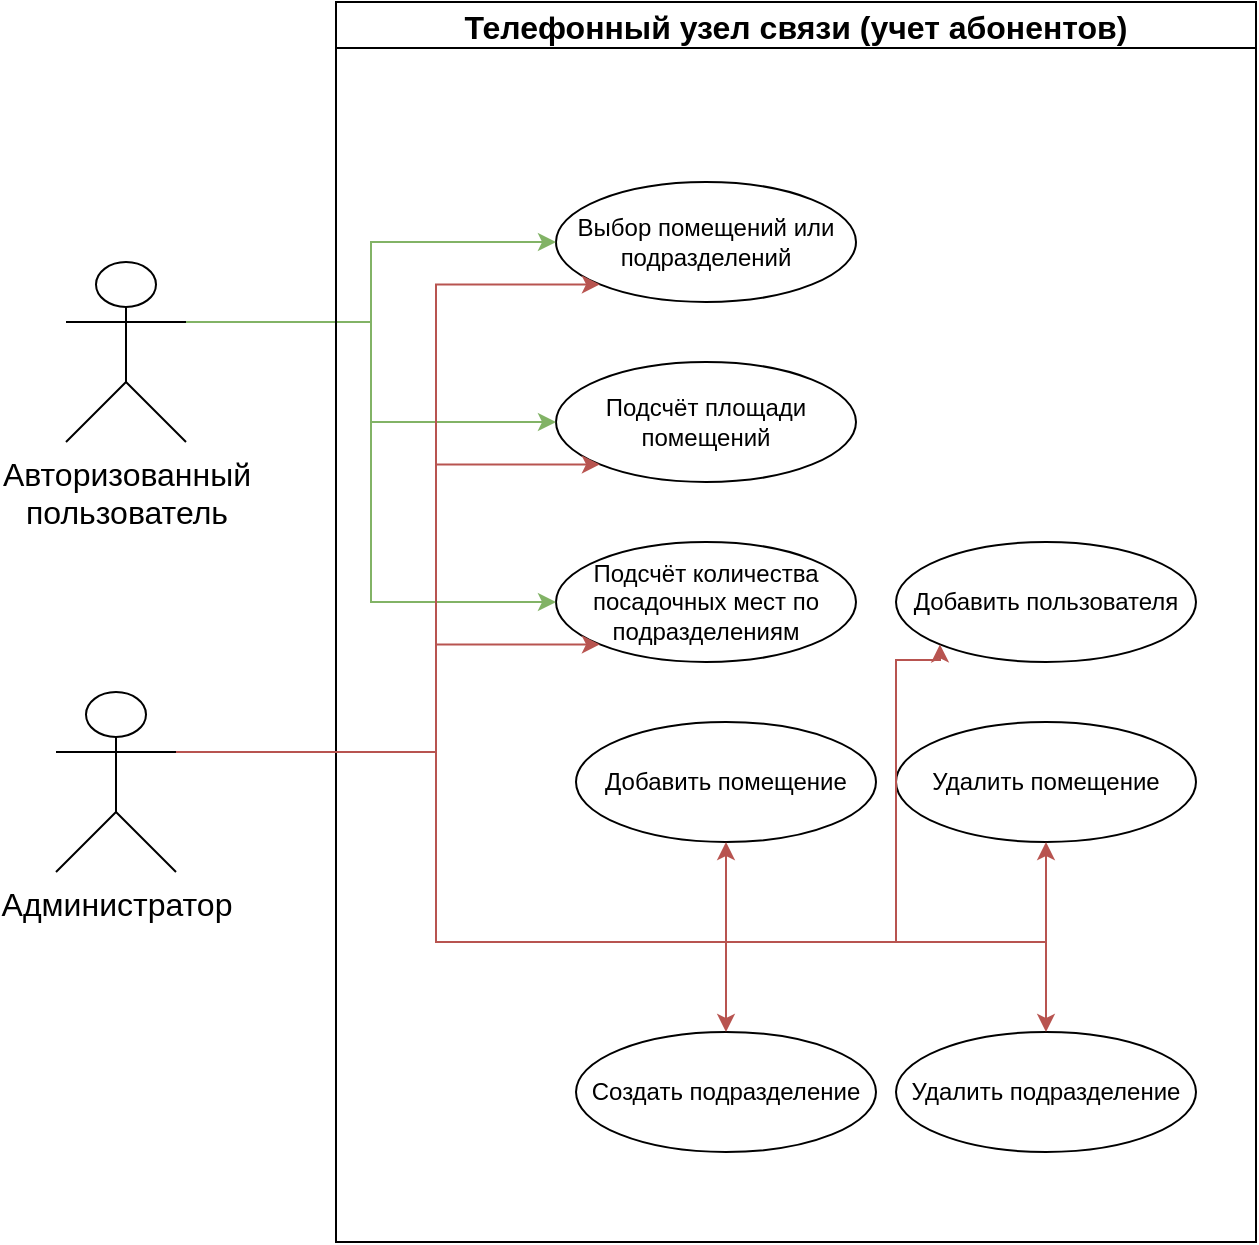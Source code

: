 <mxfile version="20.3.3" type="device"><diagram id="IfdrPS66kmAlR2NvEMkt" name="Page-1"><mxGraphModel dx="1422" dy="754" grid="1" gridSize="10" guides="1" tooltips="1" connect="1" arrows="1" fold="1" page="1" pageScale="1" pageWidth="827" pageHeight="1169" math="0" shadow="0"><root><mxCell id="0"/><mxCell id="1" parent="0"/><mxCell id="6Kx3hroEQRSCvQwuFNs_-1" value="Выбор помещений или подразделений" style="ellipse;whiteSpace=wrap;html=1;" parent="1" vertex="1"><mxGeometry x="450" y="160" width="150" height="60" as="geometry"/></mxCell><mxCell id="6Kx3hroEQRSCvQwuFNs_-2" value="Подсчёт площади помещений" style="ellipse;whiteSpace=wrap;html=1;" parent="1" vertex="1"><mxGeometry x="450" y="250" width="150" height="60" as="geometry"/></mxCell><mxCell id="6Kx3hroEQRSCvQwuFNs_-3" value="Подсчёт количества посадочных мест по подразделениям" style="ellipse;whiteSpace=wrap;html=1;" parent="1" vertex="1"><mxGeometry x="450" y="340" width="150" height="60" as="geometry"/></mxCell><mxCell id="6Kx3hroEQRSCvQwuFNs_-13" style="edgeStyle=orthogonalEdgeStyle;rounded=0;orthogonalLoop=1;jettySize=auto;html=1;exitX=1;exitY=0.333;exitDx=0;exitDy=0;exitPerimeter=0;entryX=0;entryY=0.5;entryDx=0;entryDy=0;fontSize=16;fillColor=#d5e8d4;strokeColor=#82b366;" parent="1" source="6Kx3hroEQRSCvQwuFNs_-5" target="6Kx3hroEQRSCvQwuFNs_-1" edge="1"><mxGeometry relative="1" as="geometry"/></mxCell><mxCell id="6Kx3hroEQRSCvQwuFNs_-14" style="edgeStyle=orthogonalEdgeStyle;rounded=0;orthogonalLoop=1;jettySize=auto;html=1;exitX=1;exitY=0.333;exitDx=0;exitDy=0;exitPerimeter=0;fontSize=16;fillColor=#d5e8d4;strokeColor=#82b366;" parent="1" source="6Kx3hroEQRSCvQwuFNs_-5" target="6Kx3hroEQRSCvQwuFNs_-2" edge="1"><mxGeometry relative="1" as="geometry"/></mxCell><mxCell id="6Kx3hroEQRSCvQwuFNs_-15" style="edgeStyle=orthogonalEdgeStyle;rounded=0;orthogonalLoop=1;jettySize=auto;html=1;exitX=1;exitY=0.333;exitDx=0;exitDy=0;exitPerimeter=0;entryX=0;entryY=0.5;entryDx=0;entryDy=0;fontSize=16;fillColor=#d5e8d4;strokeColor=#82b366;" parent="1" source="6Kx3hroEQRSCvQwuFNs_-5" target="6Kx3hroEQRSCvQwuFNs_-3" edge="1"><mxGeometry relative="1" as="geometry"/></mxCell><mxCell id="6Kx3hroEQRSCvQwuFNs_-5" value="Авторизованный &lt;br&gt;пользователь" style="shape=umlActor;verticalLabelPosition=bottom;verticalAlign=top;html=1;outlineConnect=0;fontSize=16;" parent="1" vertex="1"><mxGeometry x="205" y="200" width="60" height="90" as="geometry"/></mxCell><mxCell id="6Kx3hroEQRSCvQwuFNs_-19" style="edgeStyle=orthogonalEdgeStyle;rounded=0;orthogonalLoop=1;jettySize=auto;html=1;exitX=1;exitY=0.333;exitDx=0;exitDy=0;exitPerimeter=0;entryX=0;entryY=1;entryDx=0;entryDy=0;fontSize=16;fillColor=#f8cecc;strokeColor=#b85450;" parent="1" source="6Kx3hroEQRSCvQwuFNs_-10" target="6Kx3hroEQRSCvQwuFNs_-2" edge="1"><mxGeometry relative="1" as="geometry"><Array as="points"><mxPoint x="390" y="445"/><mxPoint x="390" y="301"/></Array></mxGeometry></mxCell><mxCell id="6Kx3hroEQRSCvQwuFNs_-20" style="edgeStyle=orthogonalEdgeStyle;rounded=0;orthogonalLoop=1;jettySize=auto;html=1;exitX=1;exitY=0.333;exitDx=0;exitDy=0;exitPerimeter=0;entryX=0;entryY=1;entryDx=0;entryDy=0;fontSize=16;fillColor=#f8cecc;strokeColor=#b85450;" parent="1" source="6Kx3hroEQRSCvQwuFNs_-10" target="6Kx3hroEQRSCvQwuFNs_-1" edge="1"><mxGeometry relative="1" as="geometry"><Array as="points"><mxPoint x="390" y="445"/><mxPoint x="390" y="211"/></Array></mxGeometry></mxCell><mxCell id="6Kx3hroEQRSCvQwuFNs_-21" style="edgeStyle=orthogonalEdgeStyle;rounded=0;orthogonalLoop=1;jettySize=auto;html=1;exitX=1;exitY=0.333;exitDx=0;exitDy=0;exitPerimeter=0;entryX=0;entryY=1;entryDx=0;entryDy=0;fontSize=16;fillColor=#f8cecc;strokeColor=#b85450;" parent="1" source="6Kx3hroEQRSCvQwuFNs_-10" target="6Kx3hroEQRSCvQwuFNs_-3" edge="1"><mxGeometry relative="1" as="geometry"><Array as="points"><mxPoint x="390" y="445"/><mxPoint x="390" y="391"/></Array></mxGeometry></mxCell><mxCell id="6Kx3hroEQRSCvQwuFNs_-10" value="Администратор" style="shape=umlActor;verticalLabelPosition=bottom;verticalAlign=top;html=1;outlineConnect=0;fontSize=16;" parent="1" vertex="1"><mxGeometry x="200" y="415" width="60" height="90" as="geometry"/></mxCell><mxCell id="6Kx3hroEQRSCvQwuFNs_-22" value="Телефонный узел связи (учет абонентов)" style="swimlane;fontSize=16;" parent="1" vertex="1"><mxGeometry x="340" y="70" width="460" height="620" as="geometry"/></mxCell><mxCell id="6Kx3hroEQRSCvQwuFNs_-12" value="Создать подразделение" style="ellipse;whiteSpace=wrap;html=1;" parent="6Kx3hroEQRSCvQwuFNs_-22" vertex="1"><mxGeometry x="120" y="515" width="150" height="60" as="geometry"/></mxCell><mxCell id="VmAEz2KRXCSBRMt2lw2q-1" value="Удалить помещение" style="ellipse;whiteSpace=wrap;html=1;" parent="6Kx3hroEQRSCvQwuFNs_-22" vertex="1"><mxGeometry x="280" y="360" width="150" height="60" as="geometry"/></mxCell><mxCell id="VmAEz2KRXCSBRMt2lw2q-2" value="Удалить подразделение" style="ellipse;whiteSpace=wrap;html=1;" parent="6Kx3hroEQRSCvQwuFNs_-22" vertex="1"><mxGeometry x="280" y="515" width="150" height="60" as="geometry"/></mxCell><mxCell id="6Kx3hroEQRSCvQwuFNs_-11" value="Добавить помещение" style="ellipse;whiteSpace=wrap;html=1;" parent="6Kx3hroEQRSCvQwuFNs_-22" vertex="1"><mxGeometry x="120" y="360" width="150" height="60" as="geometry"/></mxCell><mxCell id="VmAEz2KRXCSBRMt2lw2q-6" style="edgeStyle=orthogonalEdgeStyle;rounded=0;orthogonalLoop=1;jettySize=auto;html=1;exitX=1;exitY=0.333;exitDx=0;exitDy=0;exitPerimeter=0;entryX=0.5;entryY=0;entryDx=0;entryDy=0;fontSize=16;fillColor=#f8cecc;strokeColor=#b85450;" parent="6Kx3hroEQRSCvQwuFNs_-22" target="VmAEz2KRXCSBRMt2lw2q-2" edge="1"><mxGeometry relative="1" as="geometry"><Array as="points"><mxPoint x="50" y="375"/><mxPoint x="50" y="470"/><mxPoint x="355" y="470"/></Array><mxPoint x="-80" y="375" as="sourcePoint"/><mxPoint x="355" y="420" as="targetPoint"/></mxGeometry></mxCell><mxCell id="4tZMYFDsI7LHLx8c3DN1-1" value="Добавить пользователя" style="ellipse;whiteSpace=wrap;html=1;" vertex="1" parent="6Kx3hroEQRSCvQwuFNs_-22"><mxGeometry x="280" y="270" width="150" height="60" as="geometry"/></mxCell><mxCell id="VmAEz2KRXCSBRMt2lw2q-3" style="edgeStyle=orthogonalEdgeStyle;rounded=0;orthogonalLoop=1;jettySize=auto;html=1;exitX=1;exitY=0.333;exitDx=0;exitDy=0;exitPerimeter=0;entryX=0.5;entryY=1;entryDx=0;entryDy=0;fontSize=16;fillColor=#f8cecc;strokeColor=#b85450;" parent="1" source="6Kx3hroEQRSCvQwuFNs_-10" target="6Kx3hroEQRSCvQwuFNs_-11" edge="1"><mxGeometry relative="1" as="geometry"><Array as="points"><mxPoint x="390" y="445"/><mxPoint x="390" y="540"/><mxPoint x="535" y="540"/></Array><mxPoint x="270" y="455" as="sourcePoint"/><mxPoint x="481.967" y="401.213" as="targetPoint"/></mxGeometry></mxCell><mxCell id="VmAEz2KRXCSBRMt2lw2q-4" style="edgeStyle=orthogonalEdgeStyle;rounded=0;orthogonalLoop=1;jettySize=auto;html=1;exitX=1;exitY=0.333;exitDx=0;exitDy=0;exitPerimeter=0;entryX=0.5;entryY=1;entryDx=0;entryDy=0;fontSize=16;fillColor=#f8cecc;strokeColor=#b85450;" parent="1" source="6Kx3hroEQRSCvQwuFNs_-10" target="VmAEz2KRXCSBRMt2lw2q-1" edge="1"><mxGeometry relative="1" as="geometry"><Array as="points"><mxPoint x="390" y="445"/><mxPoint x="390" y="540"/><mxPoint x="695" y="540"/></Array><mxPoint x="270" y="455" as="sourcePoint"/><mxPoint x="545" y="500" as="targetPoint"/></mxGeometry></mxCell><mxCell id="VmAEz2KRXCSBRMt2lw2q-5" style="edgeStyle=orthogonalEdgeStyle;rounded=0;orthogonalLoop=1;jettySize=auto;html=1;exitX=1;exitY=0.333;exitDx=0;exitDy=0;exitPerimeter=0;entryX=0.5;entryY=0;entryDx=0;entryDy=0;fontSize=16;fillColor=#f8cecc;strokeColor=#b85450;" parent="1" source="6Kx3hroEQRSCvQwuFNs_-10" target="6Kx3hroEQRSCvQwuFNs_-12" edge="1"><mxGeometry relative="1" as="geometry"><Array as="points"><mxPoint x="390" y="445"/><mxPoint x="390" y="540"/><mxPoint x="535" y="540"/></Array><mxPoint x="270" y="455" as="sourcePoint"/><mxPoint x="545" y="500" as="targetPoint"/></mxGeometry></mxCell><mxCell id="4tZMYFDsI7LHLx8c3DN1-4" style="edgeStyle=orthogonalEdgeStyle;rounded=0;orthogonalLoop=1;jettySize=auto;html=1;exitX=1;exitY=0.333;exitDx=0;exitDy=0;exitPerimeter=0;entryX=0;entryY=1;entryDx=0;entryDy=0;fontSize=16;fillColor=#f8cecc;strokeColor=#b85450;" edge="1" parent="1" source="6Kx3hroEQRSCvQwuFNs_-10" target="4tZMYFDsI7LHLx8c3DN1-1"><mxGeometry relative="1" as="geometry"><Array as="points"><mxPoint x="390" y="445"/><mxPoint x="390" y="540"/><mxPoint x="620" y="540"/><mxPoint x="620" y="399"/><mxPoint x="642" y="399"/></Array><mxPoint x="270" y="455" as="sourcePoint"/><mxPoint x="545" y="500" as="targetPoint"/></mxGeometry></mxCell></root></mxGraphModel></diagram></mxfile>